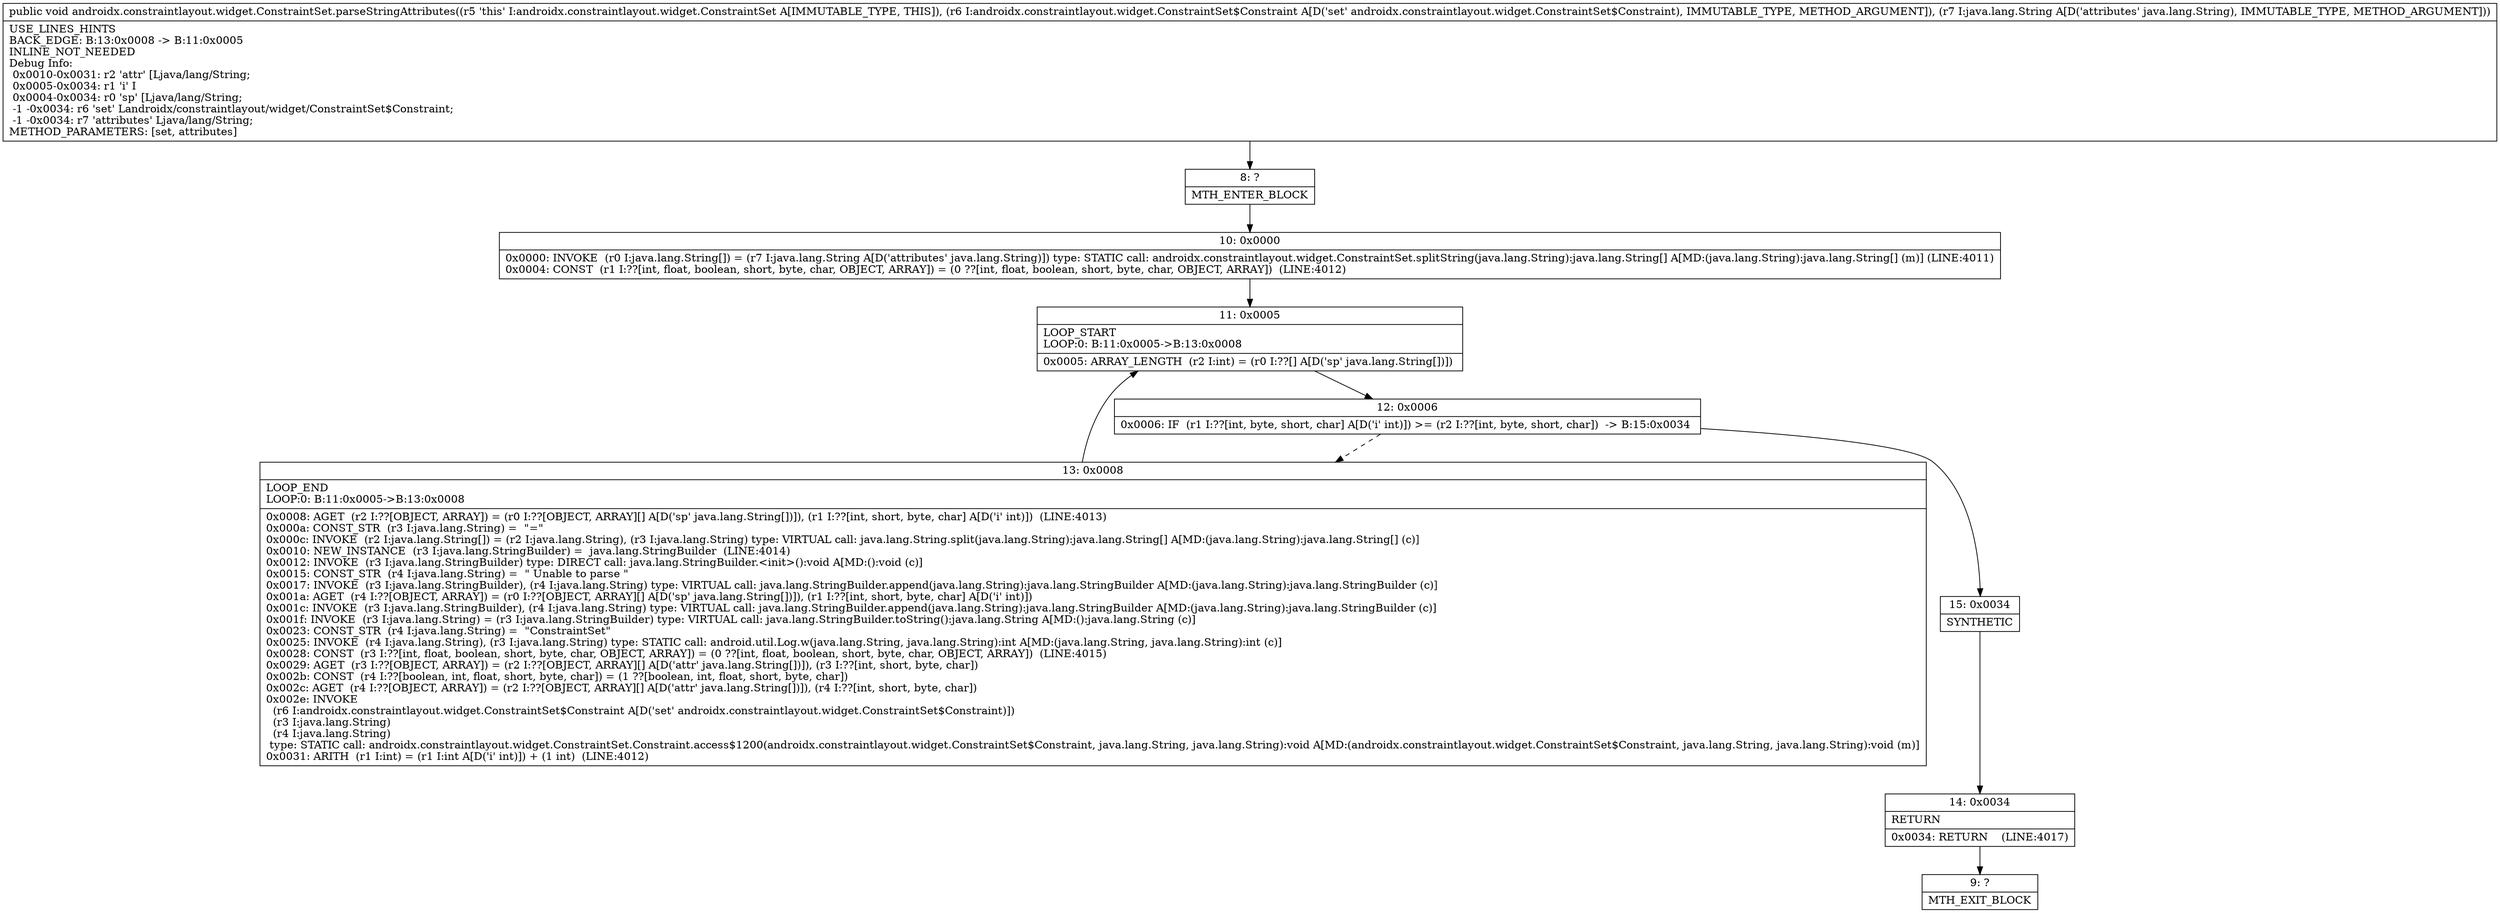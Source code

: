 digraph "CFG forandroidx.constraintlayout.widget.ConstraintSet.parseStringAttributes(Landroidx\/constraintlayout\/widget\/ConstraintSet$Constraint;Ljava\/lang\/String;)V" {
Node_8 [shape=record,label="{8\:\ ?|MTH_ENTER_BLOCK\l}"];
Node_10 [shape=record,label="{10\:\ 0x0000|0x0000: INVOKE  (r0 I:java.lang.String[]) = (r7 I:java.lang.String A[D('attributes' java.lang.String)]) type: STATIC call: androidx.constraintlayout.widget.ConstraintSet.splitString(java.lang.String):java.lang.String[] A[MD:(java.lang.String):java.lang.String[] (m)] (LINE:4011)\l0x0004: CONST  (r1 I:??[int, float, boolean, short, byte, char, OBJECT, ARRAY]) = (0 ??[int, float, boolean, short, byte, char, OBJECT, ARRAY])  (LINE:4012)\l}"];
Node_11 [shape=record,label="{11\:\ 0x0005|LOOP_START\lLOOP:0: B:11:0x0005\-\>B:13:0x0008\l|0x0005: ARRAY_LENGTH  (r2 I:int) = (r0 I:??[] A[D('sp' java.lang.String[])]) \l}"];
Node_12 [shape=record,label="{12\:\ 0x0006|0x0006: IF  (r1 I:??[int, byte, short, char] A[D('i' int)]) \>= (r2 I:??[int, byte, short, char])  \-\> B:15:0x0034 \l}"];
Node_13 [shape=record,label="{13\:\ 0x0008|LOOP_END\lLOOP:0: B:11:0x0005\-\>B:13:0x0008\l|0x0008: AGET  (r2 I:??[OBJECT, ARRAY]) = (r0 I:??[OBJECT, ARRAY][] A[D('sp' java.lang.String[])]), (r1 I:??[int, short, byte, char] A[D('i' int)])  (LINE:4013)\l0x000a: CONST_STR  (r3 I:java.lang.String) =  \"=\" \l0x000c: INVOKE  (r2 I:java.lang.String[]) = (r2 I:java.lang.String), (r3 I:java.lang.String) type: VIRTUAL call: java.lang.String.split(java.lang.String):java.lang.String[] A[MD:(java.lang.String):java.lang.String[] (c)]\l0x0010: NEW_INSTANCE  (r3 I:java.lang.StringBuilder) =  java.lang.StringBuilder  (LINE:4014)\l0x0012: INVOKE  (r3 I:java.lang.StringBuilder) type: DIRECT call: java.lang.StringBuilder.\<init\>():void A[MD:():void (c)]\l0x0015: CONST_STR  (r4 I:java.lang.String) =  \" Unable to parse \" \l0x0017: INVOKE  (r3 I:java.lang.StringBuilder), (r4 I:java.lang.String) type: VIRTUAL call: java.lang.StringBuilder.append(java.lang.String):java.lang.StringBuilder A[MD:(java.lang.String):java.lang.StringBuilder (c)]\l0x001a: AGET  (r4 I:??[OBJECT, ARRAY]) = (r0 I:??[OBJECT, ARRAY][] A[D('sp' java.lang.String[])]), (r1 I:??[int, short, byte, char] A[D('i' int)]) \l0x001c: INVOKE  (r3 I:java.lang.StringBuilder), (r4 I:java.lang.String) type: VIRTUAL call: java.lang.StringBuilder.append(java.lang.String):java.lang.StringBuilder A[MD:(java.lang.String):java.lang.StringBuilder (c)]\l0x001f: INVOKE  (r3 I:java.lang.String) = (r3 I:java.lang.StringBuilder) type: VIRTUAL call: java.lang.StringBuilder.toString():java.lang.String A[MD:():java.lang.String (c)]\l0x0023: CONST_STR  (r4 I:java.lang.String) =  \"ConstraintSet\" \l0x0025: INVOKE  (r4 I:java.lang.String), (r3 I:java.lang.String) type: STATIC call: android.util.Log.w(java.lang.String, java.lang.String):int A[MD:(java.lang.String, java.lang.String):int (c)]\l0x0028: CONST  (r3 I:??[int, float, boolean, short, byte, char, OBJECT, ARRAY]) = (0 ??[int, float, boolean, short, byte, char, OBJECT, ARRAY])  (LINE:4015)\l0x0029: AGET  (r3 I:??[OBJECT, ARRAY]) = (r2 I:??[OBJECT, ARRAY][] A[D('attr' java.lang.String[])]), (r3 I:??[int, short, byte, char]) \l0x002b: CONST  (r4 I:??[boolean, int, float, short, byte, char]) = (1 ??[boolean, int, float, short, byte, char]) \l0x002c: AGET  (r4 I:??[OBJECT, ARRAY]) = (r2 I:??[OBJECT, ARRAY][] A[D('attr' java.lang.String[])]), (r4 I:??[int, short, byte, char]) \l0x002e: INVOKE  \l  (r6 I:androidx.constraintlayout.widget.ConstraintSet$Constraint A[D('set' androidx.constraintlayout.widget.ConstraintSet$Constraint)])\l  (r3 I:java.lang.String)\l  (r4 I:java.lang.String)\l type: STATIC call: androidx.constraintlayout.widget.ConstraintSet.Constraint.access$1200(androidx.constraintlayout.widget.ConstraintSet$Constraint, java.lang.String, java.lang.String):void A[MD:(androidx.constraintlayout.widget.ConstraintSet$Constraint, java.lang.String, java.lang.String):void (m)]\l0x0031: ARITH  (r1 I:int) = (r1 I:int A[D('i' int)]) + (1 int)  (LINE:4012)\l}"];
Node_15 [shape=record,label="{15\:\ 0x0034|SYNTHETIC\l}"];
Node_14 [shape=record,label="{14\:\ 0x0034|RETURN\l|0x0034: RETURN    (LINE:4017)\l}"];
Node_9 [shape=record,label="{9\:\ ?|MTH_EXIT_BLOCK\l}"];
MethodNode[shape=record,label="{public void androidx.constraintlayout.widget.ConstraintSet.parseStringAttributes((r5 'this' I:androidx.constraintlayout.widget.ConstraintSet A[IMMUTABLE_TYPE, THIS]), (r6 I:androidx.constraintlayout.widget.ConstraintSet$Constraint A[D('set' androidx.constraintlayout.widget.ConstraintSet$Constraint), IMMUTABLE_TYPE, METHOD_ARGUMENT]), (r7 I:java.lang.String A[D('attributes' java.lang.String), IMMUTABLE_TYPE, METHOD_ARGUMENT]))  | USE_LINES_HINTS\lBACK_EDGE: B:13:0x0008 \-\> B:11:0x0005\lINLINE_NOT_NEEDED\lDebug Info:\l  0x0010\-0x0031: r2 'attr' [Ljava\/lang\/String;\l  0x0005\-0x0034: r1 'i' I\l  0x0004\-0x0034: r0 'sp' [Ljava\/lang\/String;\l  \-1 \-0x0034: r6 'set' Landroidx\/constraintlayout\/widget\/ConstraintSet$Constraint;\l  \-1 \-0x0034: r7 'attributes' Ljava\/lang\/String;\lMETHOD_PARAMETERS: [set, attributes]\l}"];
MethodNode -> Node_8;Node_8 -> Node_10;
Node_10 -> Node_11;
Node_11 -> Node_12;
Node_12 -> Node_13[style=dashed];
Node_12 -> Node_15;
Node_13 -> Node_11;
Node_15 -> Node_14;
Node_14 -> Node_9;
}

